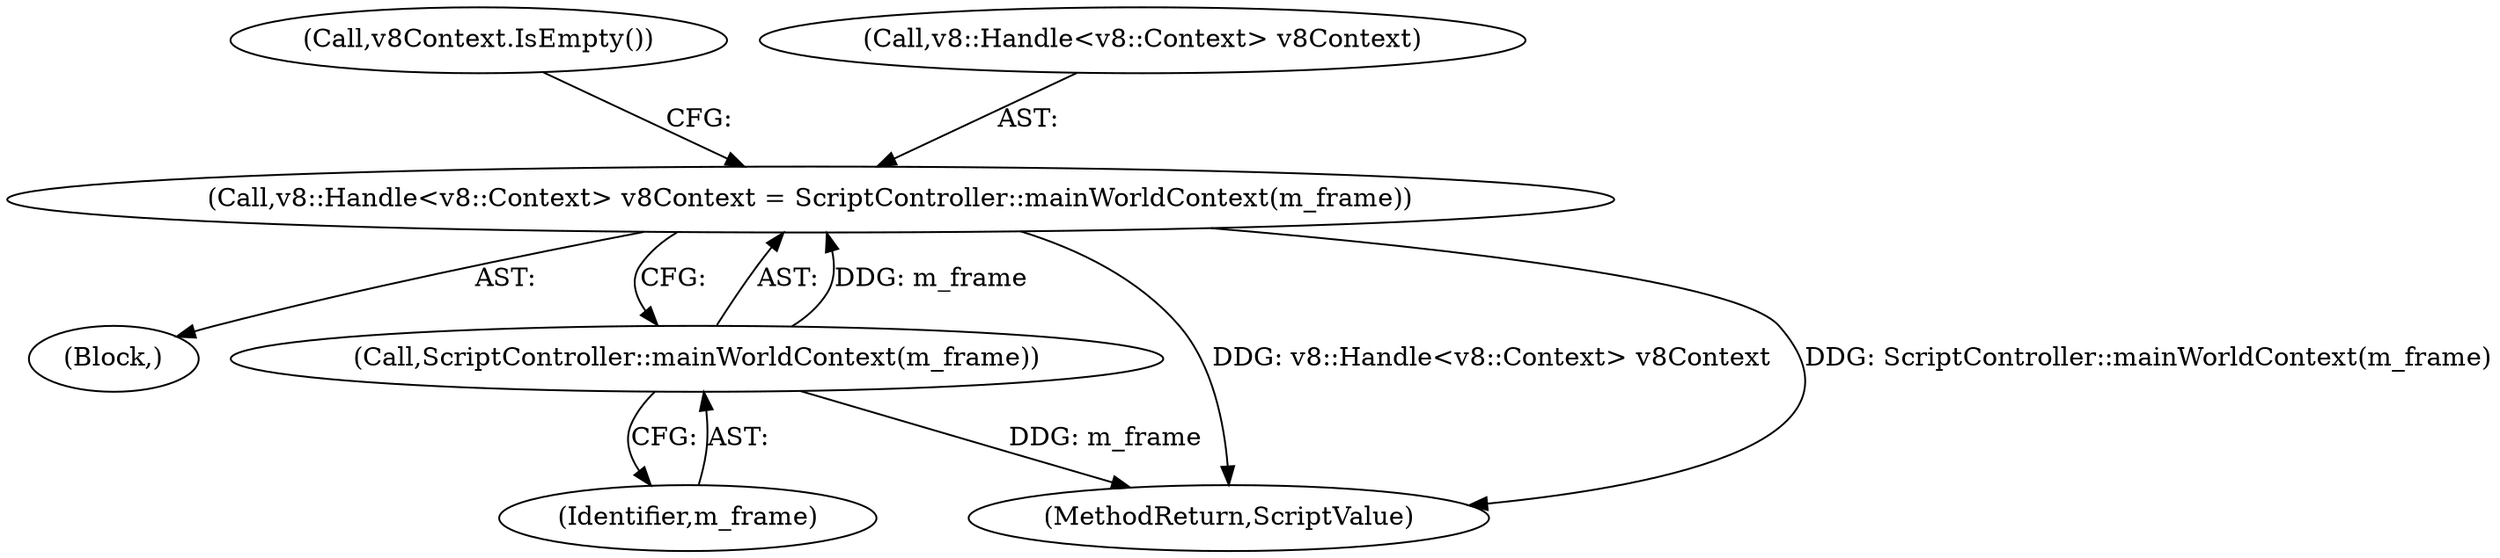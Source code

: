 digraph "0_Chrome_7edf2c655761e7505950013e62c89e3bd2f7e6dc@API" {
"1000117" [label="(Call,v8::Handle<v8::Context> v8Context = ScriptController::mainWorldContext(m_frame))"];
"1000123" [label="(Call,ScriptController::mainWorldContext(m_frame))"];
"1000126" [label="(Call,v8Context.IsEmpty())"];
"1000117" [label="(Call,v8::Handle<v8::Context> v8Context = ScriptController::mainWorldContext(m_frame))"];
"1000123" [label="(Call,ScriptController::mainWorldContext(m_frame))"];
"1000124" [label="(Identifier,m_frame)"];
"1000118" [label="(Call,v8::Handle<v8::Context> v8Context)"];
"1000103" [label="(Block,)"];
"1000153" [label="(MethodReturn,ScriptValue)"];
"1000117" -> "1000103"  [label="AST: "];
"1000117" -> "1000123"  [label="CFG: "];
"1000118" -> "1000117"  [label="AST: "];
"1000123" -> "1000117"  [label="AST: "];
"1000126" -> "1000117"  [label="CFG: "];
"1000117" -> "1000153"  [label="DDG: v8::Handle<v8::Context> v8Context"];
"1000117" -> "1000153"  [label="DDG: ScriptController::mainWorldContext(m_frame)"];
"1000123" -> "1000117"  [label="DDG: m_frame"];
"1000123" -> "1000124"  [label="CFG: "];
"1000124" -> "1000123"  [label="AST: "];
"1000123" -> "1000153"  [label="DDG: m_frame"];
}

